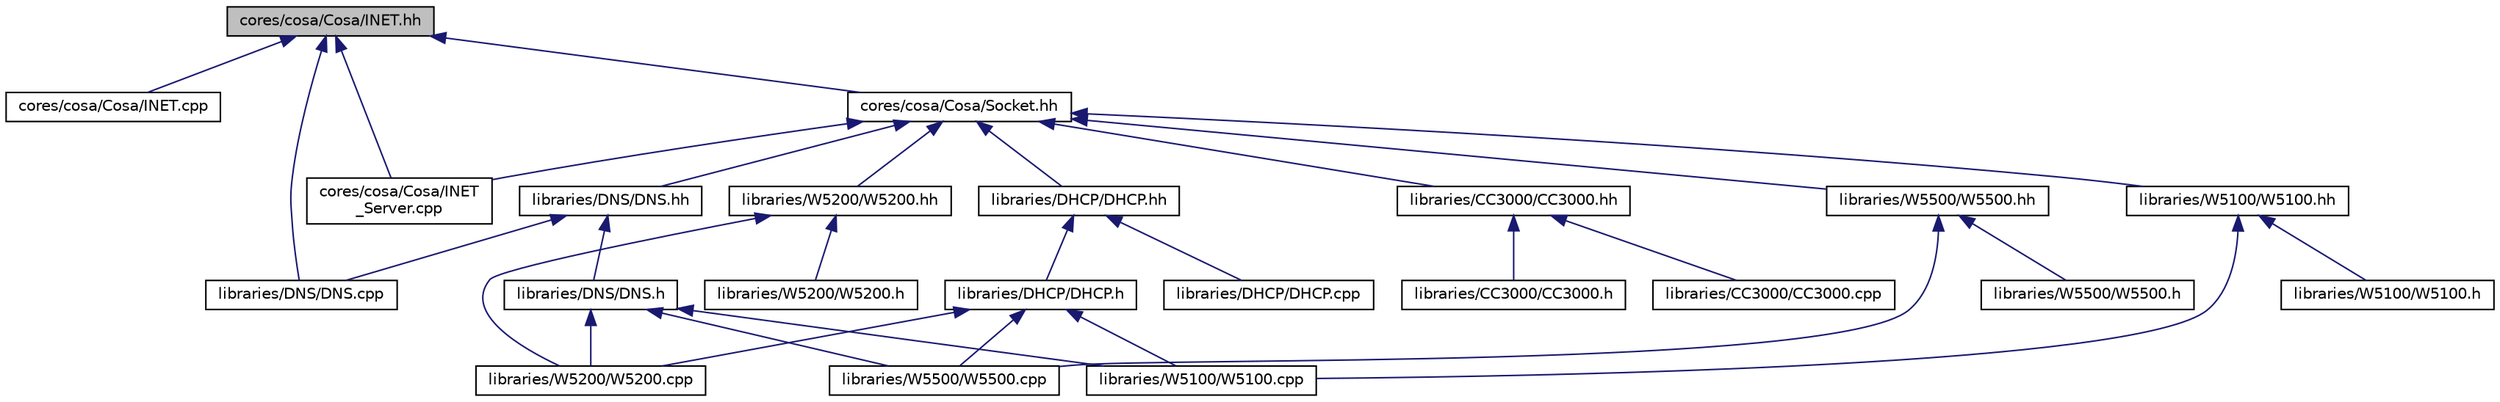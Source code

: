 digraph "cores/cosa/Cosa/INET.hh"
{
  edge [fontname="Helvetica",fontsize="10",labelfontname="Helvetica",labelfontsize="10"];
  node [fontname="Helvetica",fontsize="10",shape=record];
  Node1 [label="cores/cosa/Cosa/INET.hh",height=0.2,width=0.4,color="black", fillcolor="grey75", style="filled", fontcolor="black"];
  Node1 -> Node2 [dir="back",color="midnightblue",fontsize="10",style="solid",fontname="Helvetica"];
  Node2 [label="cores/cosa/Cosa/INET.cpp",height=0.2,width=0.4,color="black", fillcolor="white", style="filled",URL="$df/dd2/INET_8cpp.html"];
  Node1 -> Node3 [dir="back",color="midnightblue",fontsize="10",style="solid",fontname="Helvetica"];
  Node3 [label="cores/cosa/Cosa/INET\l_Server.cpp",height=0.2,width=0.4,color="black", fillcolor="white", style="filled",URL="$d1/dc0/INET__Server_8cpp.html"];
  Node1 -> Node4 [dir="back",color="midnightblue",fontsize="10",style="solid",fontname="Helvetica"];
  Node4 [label="cores/cosa/Cosa/Socket.hh",height=0.2,width=0.4,color="black", fillcolor="white", style="filled",URL="$df/d1c/Socket_8hh.html"];
  Node4 -> Node3 [dir="back",color="midnightblue",fontsize="10",style="solid",fontname="Helvetica"];
  Node4 -> Node5 [dir="back",color="midnightblue",fontsize="10",style="solid",fontname="Helvetica"];
  Node5 [label="libraries/CC3000/CC3000.hh",height=0.2,width=0.4,color="black", fillcolor="white", style="filled",URL="$dd/d24/CC3000_8hh.html"];
  Node5 -> Node6 [dir="back",color="midnightblue",fontsize="10",style="solid",fontname="Helvetica"];
  Node6 [label="libraries/CC3000/CC3000.cpp",height=0.2,width=0.4,color="black", fillcolor="white", style="filled",URL="$de/d6a/CC3000_8cpp.html"];
  Node5 -> Node7 [dir="back",color="midnightblue",fontsize="10",style="solid",fontname="Helvetica"];
  Node7 [label="libraries/CC3000/CC3000.h",height=0.2,width=0.4,color="black", fillcolor="white", style="filled",URL="$d7/d24/CC3000_8h.html"];
  Node4 -> Node8 [dir="back",color="midnightblue",fontsize="10",style="solid",fontname="Helvetica"];
  Node8 [label="libraries/DHCP/DHCP.hh",height=0.2,width=0.4,color="black", fillcolor="white", style="filled",URL="$de/d27/DHCP_8hh.html"];
  Node8 -> Node9 [dir="back",color="midnightblue",fontsize="10",style="solid",fontname="Helvetica"];
  Node9 [label="libraries/DHCP/DHCP.cpp",height=0.2,width=0.4,color="black", fillcolor="white", style="filled",URL="$de/dd2/DHCP_8cpp.html"];
  Node8 -> Node10 [dir="back",color="midnightblue",fontsize="10",style="solid",fontname="Helvetica"];
  Node10 [label="libraries/DHCP/DHCP.h",height=0.2,width=0.4,color="black", fillcolor="white", style="filled",URL="$de/dfa/DHCP_8h.html"];
  Node10 -> Node11 [dir="back",color="midnightblue",fontsize="10",style="solid",fontname="Helvetica"];
  Node11 [label="libraries/W5100/W5100.cpp",height=0.2,width=0.4,color="black", fillcolor="white", style="filled",URL="$d2/dfc/W5100_8cpp.html"];
  Node10 -> Node12 [dir="back",color="midnightblue",fontsize="10",style="solid",fontname="Helvetica"];
  Node12 [label="libraries/W5200/W5200.cpp",height=0.2,width=0.4,color="black", fillcolor="white", style="filled",URL="$df/d86/W5200_8cpp.html"];
  Node10 -> Node13 [dir="back",color="midnightblue",fontsize="10",style="solid",fontname="Helvetica"];
  Node13 [label="libraries/W5500/W5500.cpp",height=0.2,width=0.4,color="black", fillcolor="white", style="filled",URL="$d5/de4/W5500_8cpp.html"];
  Node4 -> Node14 [dir="back",color="midnightblue",fontsize="10",style="solid",fontname="Helvetica"];
  Node14 [label="libraries/DNS/DNS.hh",height=0.2,width=0.4,color="black", fillcolor="white", style="filled",URL="$dc/db8/DNS_8hh.html"];
  Node14 -> Node15 [dir="back",color="midnightblue",fontsize="10",style="solid",fontname="Helvetica"];
  Node15 [label="libraries/DNS/DNS.cpp",height=0.2,width=0.4,color="black", fillcolor="white", style="filled",URL="$de/d7a/DNS_8cpp.html"];
  Node14 -> Node16 [dir="back",color="midnightblue",fontsize="10",style="solid",fontname="Helvetica"];
  Node16 [label="libraries/DNS/DNS.h",height=0.2,width=0.4,color="black", fillcolor="white", style="filled",URL="$df/d90/DNS_8h.html"];
  Node16 -> Node11 [dir="back",color="midnightblue",fontsize="10",style="solid",fontname="Helvetica"];
  Node16 -> Node12 [dir="back",color="midnightblue",fontsize="10",style="solid",fontname="Helvetica"];
  Node16 -> Node13 [dir="back",color="midnightblue",fontsize="10",style="solid",fontname="Helvetica"];
  Node4 -> Node17 [dir="back",color="midnightblue",fontsize="10",style="solid",fontname="Helvetica"];
  Node17 [label="libraries/W5100/W5100.hh",height=0.2,width=0.4,color="black", fillcolor="white", style="filled",URL="$da/d21/W5100_8hh.html"];
  Node17 -> Node11 [dir="back",color="midnightblue",fontsize="10",style="solid",fontname="Helvetica"];
  Node17 -> Node18 [dir="back",color="midnightblue",fontsize="10",style="solid",fontname="Helvetica"];
  Node18 [label="libraries/W5100/W5100.h",height=0.2,width=0.4,color="black", fillcolor="white", style="filled",URL="$d4/d68/W5100_8h.html"];
  Node4 -> Node19 [dir="back",color="midnightblue",fontsize="10",style="solid",fontname="Helvetica"];
  Node19 [label="libraries/W5200/W5200.hh",height=0.2,width=0.4,color="black", fillcolor="white", style="filled",URL="$d8/def/W5200_8hh.html"];
  Node19 -> Node12 [dir="back",color="midnightblue",fontsize="10",style="solid",fontname="Helvetica"];
  Node19 -> Node20 [dir="back",color="midnightblue",fontsize="10",style="solid",fontname="Helvetica"];
  Node20 [label="libraries/W5200/W5200.h",height=0.2,width=0.4,color="black", fillcolor="white", style="filled",URL="$d6/db9/W5200_8h.html"];
  Node4 -> Node21 [dir="back",color="midnightblue",fontsize="10",style="solid",fontname="Helvetica"];
  Node21 [label="libraries/W5500/W5500.hh",height=0.2,width=0.4,color="black", fillcolor="white", style="filled",URL="$dc/d60/W5500_8hh.html"];
  Node21 -> Node13 [dir="back",color="midnightblue",fontsize="10",style="solid",fontname="Helvetica"];
  Node21 -> Node22 [dir="back",color="midnightblue",fontsize="10",style="solid",fontname="Helvetica"];
  Node22 [label="libraries/W5500/W5500.h",height=0.2,width=0.4,color="black", fillcolor="white", style="filled",URL="$dd/d68/W5500_8h.html"];
  Node1 -> Node15 [dir="back",color="midnightblue",fontsize="10",style="solid",fontname="Helvetica"];
}
